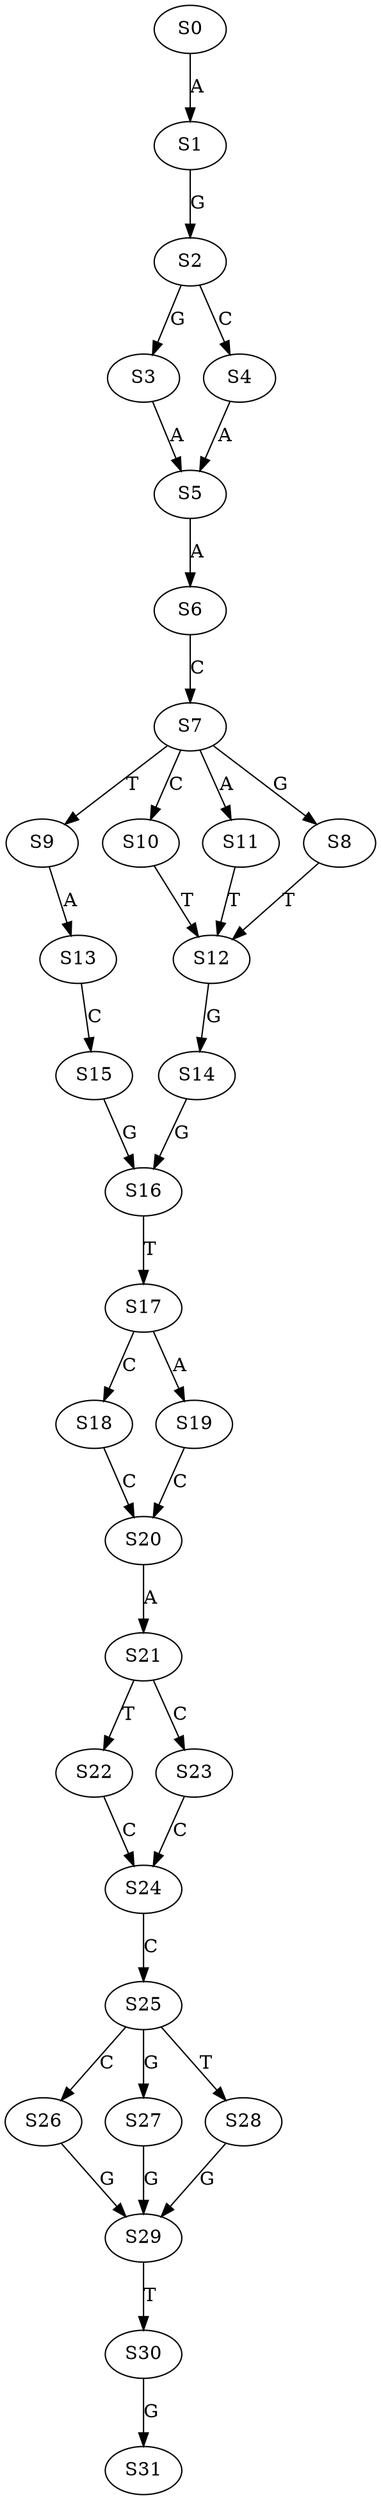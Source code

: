 strict digraph  {
	S0 -> S1 [ label = A ];
	S1 -> S2 [ label = G ];
	S2 -> S3 [ label = G ];
	S2 -> S4 [ label = C ];
	S3 -> S5 [ label = A ];
	S4 -> S5 [ label = A ];
	S5 -> S6 [ label = A ];
	S6 -> S7 [ label = C ];
	S7 -> S8 [ label = G ];
	S7 -> S9 [ label = T ];
	S7 -> S10 [ label = C ];
	S7 -> S11 [ label = A ];
	S8 -> S12 [ label = T ];
	S9 -> S13 [ label = A ];
	S10 -> S12 [ label = T ];
	S11 -> S12 [ label = T ];
	S12 -> S14 [ label = G ];
	S13 -> S15 [ label = C ];
	S14 -> S16 [ label = G ];
	S15 -> S16 [ label = G ];
	S16 -> S17 [ label = T ];
	S17 -> S18 [ label = C ];
	S17 -> S19 [ label = A ];
	S18 -> S20 [ label = C ];
	S19 -> S20 [ label = C ];
	S20 -> S21 [ label = A ];
	S21 -> S22 [ label = T ];
	S21 -> S23 [ label = C ];
	S22 -> S24 [ label = C ];
	S23 -> S24 [ label = C ];
	S24 -> S25 [ label = C ];
	S25 -> S26 [ label = C ];
	S25 -> S27 [ label = G ];
	S25 -> S28 [ label = T ];
	S26 -> S29 [ label = G ];
	S27 -> S29 [ label = G ];
	S28 -> S29 [ label = G ];
	S29 -> S30 [ label = T ];
	S30 -> S31 [ label = G ];
}
